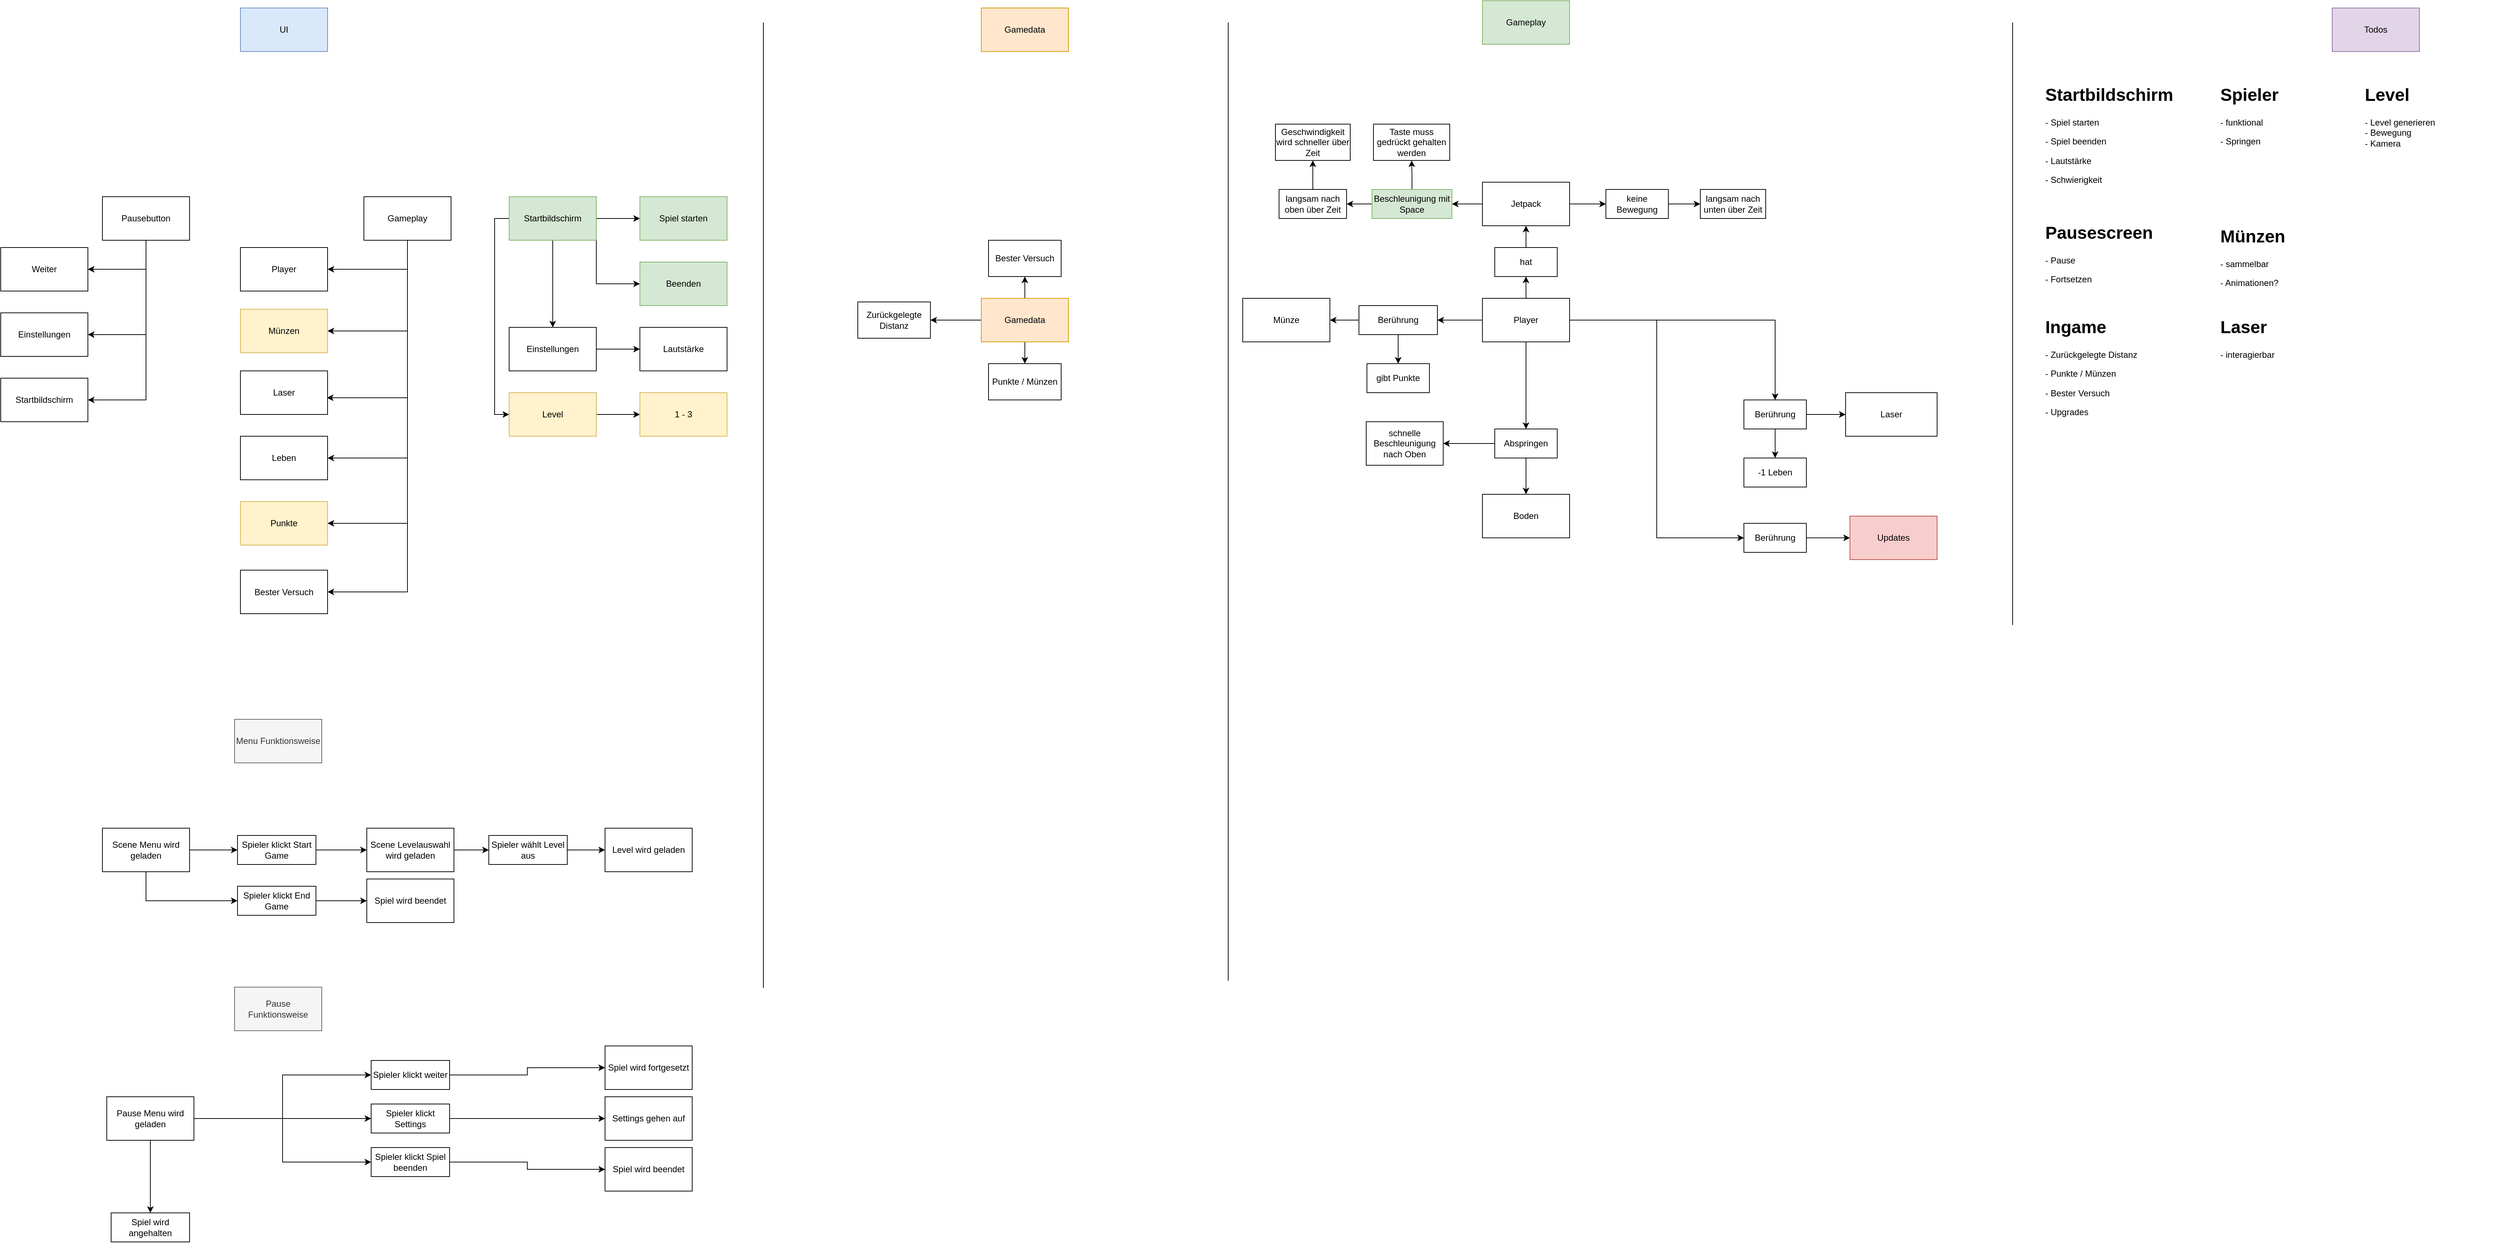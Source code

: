 <mxfile version="18.0.1" type="device"><diagram id="OcahVIRVVJ-UA12_7E7s" name="Page-1"><mxGraphModel dx="3809" dy="3295" grid="1" gridSize="10" guides="1" tooltips="1" connect="1" arrows="1" fold="1" page="1" pageScale="1" pageWidth="827" pageHeight="1169" math="0" shadow="0"><root><mxCell id="0"/><mxCell id="1" parent="0"/><mxCell id="e6_9z1X3Zr17qH-bDpm9-6" style="edgeStyle=orthogonalEdgeStyle;rounded=0;orthogonalLoop=1;jettySize=auto;html=1;exitX=1;exitY=0.5;exitDx=0;exitDy=0;" parent="1" source="e6_9z1X3Zr17qH-bDpm9-1" target="e6_9z1X3Zr17qH-bDpm9-5" edge="1"><mxGeometry relative="1" as="geometry"/></mxCell><mxCell id="e6_9z1X3Zr17qH-bDpm9-14" style="edgeStyle=orthogonalEdgeStyle;rounded=0;orthogonalLoop=1;jettySize=auto;html=1;exitX=0;exitY=0.5;exitDx=0;exitDy=0;" parent="1" source="e6_9z1X3Zr17qH-bDpm9-1" target="e6_9z1X3Zr17qH-bDpm9-10" edge="1"><mxGeometry relative="1" as="geometry"/></mxCell><mxCell id="e6_9z1X3Zr17qH-bDpm9-19" style="edgeStyle=orthogonalEdgeStyle;rounded=0;orthogonalLoop=1;jettySize=auto;html=1;exitX=0.5;exitY=1;exitDx=0;exitDy=0;" parent="1" source="e6_9z1X3Zr17qH-bDpm9-1" target="e6_9z1X3Zr17qH-bDpm9-18" edge="1"><mxGeometry relative="1" as="geometry"/></mxCell><mxCell id="e6_9z1X3Zr17qH-bDpm9-24" style="edgeStyle=orthogonalEdgeStyle;rounded=0;orthogonalLoop=1;jettySize=auto;html=1;exitX=0.5;exitY=0;exitDx=0;exitDy=0;entryX=0.5;entryY=1;entryDx=0;entryDy=0;" parent="1" source="e6_9z1X3Zr17qH-bDpm9-1" target="e6_9z1X3Zr17qH-bDpm9-25" edge="1"><mxGeometry relative="1" as="geometry"><mxPoint x="260" y="150" as="targetPoint"/></mxGeometry></mxCell><mxCell id="e6_9z1X3Zr17qH-bDpm9-104" style="edgeStyle=orthogonalEdgeStyle;rounded=0;orthogonalLoop=1;jettySize=auto;html=1;exitX=1;exitY=0.5;exitDx=0;exitDy=0;entryX=0;entryY=0.5;entryDx=0;entryDy=0;" parent="1" source="e6_9z1X3Zr17qH-bDpm9-1" target="e6_9z1X3Zr17qH-bDpm9-101" edge="1"><mxGeometry relative="1" as="geometry"/></mxCell><mxCell id="e6_9z1X3Zr17qH-bDpm9-1" value="Player" style="rounded=0;whiteSpace=wrap;html=1;" parent="1" vertex="1"><mxGeometry x="230" y="220" width="120" height="60" as="geometry"/></mxCell><mxCell id="e6_9z1X3Zr17qH-bDpm9-2" value="Laser" style="rounded=0;whiteSpace=wrap;html=1;" parent="1" vertex="1"><mxGeometry x="730" y="350" width="126" height="60" as="geometry"/></mxCell><mxCell id="e6_9z1X3Zr17qH-bDpm9-3" value="Münze" style="rounded=0;whiteSpace=wrap;html=1;" parent="1" vertex="1"><mxGeometry x="-100" y="220" width="120" height="60" as="geometry"/></mxCell><mxCell id="e6_9z1X3Zr17qH-bDpm9-4" value="Boden" style="rounded=0;whiteSpace=wrap;html=1;" parent="1" vertex="1"><mxGeometry x="230" y="490" width="120" height="60" as="geometry"/></mxCell><mxCell id="e6_9z1X3Zr17qH-bDpm9-7" style="edgeStyle=orthogonalEdgeStyle;rounded=0;orthogonalLoop=1;jettySize=auto;html=1;exitX=1;exitY=0.5;exitDx=0;exitDy=0;entryX=0;entryY=0.5;entryDx=0;entryDy=0;" parent="1" source="e6_9z1X3Zr17qH-bDpm9-5" target="e6_9z1X3Zr17qH-bDpm9-2" edge="1"><mxGeometry relative="1" as="geometry"/></mxCell><mxCell id="e6_9z1X3Zr17qH-bDpm9-9" style="edgeStyle=orthogonalEdgeStyle;rounded=0;orthogonalLoop=1;jettySize=auto;html=1;exitX=0.5;exitY=1;exitDx=0;exitDy=0;entryX=0.5;entryY=0;entryDx=0;entryDy=0;" parent="1" source="e6_9z1X3Zr17qH-bDpm9-5" target="e6_9z1X3Zr17qH-bDpm9-8" edge="1"><mxGeometry relative="1" as="geometry"/></mxCell><mxCell id="e6_9z1X3Zr17qH-bDpm9-5" value="Berührung" style="rounded=0;whiteSpace=wrap;html=1;" parent="1" vertex="1"><mxGeometry x="590" y="360" width="86" height="40" as="geometry"/></mxCell><mxCell id="e6_9z1X3Zr17qH-bDpm9-8" value="-1 Leben" style="rounded=0;whiteSpace=wrap;html=1;" parent="1" vertex="1"><mxGeometry x="590" y="440" width="86" height="40" as="geometry"/></mxCell><mxCell id="e6_9z1X3Zr17qH-bDpm9-15" style="edgeStyle=orthogonalEdgeStyle;rounded=0;orthogonalLoop=1;jettySize=auto;html=1;exitX=0;exitY=0.5;exitDx=0;exitDy=0;entryX=1;entryY=0.5;entryDx=0;entryDy=0;" parent="1" source="e6_9z1X3Zr17qH-bDpm9-10" target="e6_9z1X3Zr17qH-bDpm9-3" edge="1"><mxGeometry relative="1" as="geometry"/></mxCell><mxCell id="e6_9z1X3Zr17qH-bDpm9-17" style="edgeStyle=orthogonalEdgeStyle;rounded=0;orthogonalLoop=1;jettySize=auto;html=1;exitX=0.5;exitY=1;exitDx=0;exitDy=0;entryX=0.5;entryY=0;entryDx=0;entryDy=0;" parent="1" source="e6_9z1X3Zr17qH-bDpm9-10" target="e6_9z1X3Zr17qH-bDpm9-16" edge="1"><mxGeometry relative="1" as="geometry"/></mxCell><mxCell id="e6_9z1X3Zr17qH-bDpm9-10" value="Berührung" style="rounded=0;whiteSpace=wrap;html=1;" parent="1" vertex="1"><mxGeometry x="60" y="230" width="108" height="40" as="geometry"/></mxCell><mxCell id="e6_9z1X3Zr17qH-bDpm9-16" value="gibt Punkte" style="rounded=0;whiteSpace=wrap;html=1;" parent="1" vertex="1"><mxGeometry x="71" y="310" width="86" height="40" as="geometry"/></mxCell><mxCell id="e6_9z1X3Zr17qH-bDpm9-21" style="edgeStyle=orthogonalEdgeStyle;rounded=0;orthogonalLoop=1;jettySize=auto;html=1;exitX=0.5;exitY=1;exitDx=0;exitDy=0;entryX=0.5;entryY=0;entryDx=0;entryDy=0;" parent="1" source="e6_9z1X3Zr17qH-bDpm9-18" target="e6_9z1X3Zr17qH-bDpm9-4" edge="1"><mxGeometry relative="1" as="geometry"/></mxCell><mxCell id="e6_9z1X3Zr17qH-bDpm9-23" style="edgeStyle=orthogonalEdgeStyle;rounded=0;orthogonalLoop=1;jettySize=auto;html=1;exitX=0;exitY=0.5;exitDx=0;exitDy=0;" parent="1" source="e6_9z1X3Zr17qH-bDpm9-18" target="e6_9z1X3Zr17qH-bDpm9-22" edge="1"><mxGeometry relative="1" as="geometry"/></mxCell><mxCell id="e6_9z1X3Zr17qH-bDpm9-18" value="Abspringen" style="rounded=0;whiteSpace=wrap;html=1;" parent="1" vertex="1"><mxGeometry x="247" y="400" width="86" height="40" as="geometry"/></mxCell><mxCell id="e6_9z1X3Zr17qH-bDpm9-22" value="schnelle Beschleunigung nach Oben" style="rounded=0;whiteSpace=wrap;html=1;" parent="1" vertex="1"><mxGeometry x="70" y="390" width="106" height="60" as="geometry"/></mxCell><mxCell id="e6_9z1X3Zr17qH-bDpm9-27" style="edgeStyle=orthogonalEdgeStyle;rounded=0;orthogonalLoop=1;jettySize=auto;html=1;exitX=0.5;exitY=0;exitDx=0;exitDy=0;entryX=0.5;entryY=1;entryDx=0;entryDy=0;" parent="1" source="e6_9z1X3Zr17qH-bDpm9-25" target="e6_9z1X3Zr17qH-bDpm9-26" edge="1"><mxGeometry relative="1" as="geometry"/></mxCell><mxCell id="e6_9z1X3Zr17qH-bDpm9-25" value="hat" style="rounded=0;whiteSpace=wrap;html=1;" parent="1" vertex="1"><mxGeometry x="247" y="150" width="86" height="40" as="geometry"/></mxCell><mxCell id="e6_9z1X3Zr17qH-bDpm9-38" style="edgeStyle=orthogonalEdgeStyle;rounded=0;orthogonalLoop=1;jettySize=auto;html=1;exitX=1;exitY=0.5;exitDx=0;exitDy=0;entryX=0;entryY=0.5;entryDx=0;entryDy=0;" parent="1" source="e6_9z1X3Zr17qH-bDpm9-26" target="e6_9z1X3Zr17qH-bDpm9-33" edge="1"><mxGeometry relative="1" as="geometry"/></mxCell><mxCell id="e6_9z1X3Zr17qH-bDpm9-44" style="edgeStyle=orthogonalEdgeStyle;rounded=0;orthogonalLoop=1;jettySize=auto;html=1;exitX=0;exitY=0.5;exitDx=0;exitDy=0;entryX=1;entryY=0.5;entryDx=0;entryDy=0;" parent="1" source="e6_9z1X3Zr17qH-bDpm9-26" target="e6_9z1X3Zr17qH-bDpm9-36" edge="1"><mxGeometry relative="1" as="geometry"/></mxCell><mxCell id="e6_9z1X3Zr17qH-bDpm9-26" value="Jetpack" style="rounded=0;whiteSpace=wrap;html=1;" parent="1" vertex="1"><mxGeometry x="230" y="60" width="120" height="60" as="geometry"/></mxCell><mxCell id="e6_9z1X3Zr17qH-bDpm9-39" style="edgeStyle=orthogonalEdgeStyle;rounded=0;orthogonalLoop=1;jettySize=auto;html=1;exitX=1;exitY=0.5;exitDx=0;exitDy=0;entryX=0;entryY=0.5;entryDx=0;entryDy=0;" parent="1" source="e6_9z1X3Zr17qH-bDpm9-33" target="e6_9z1X3Zr17qH-bDpm9-35" edge="1"><mxGeometry relative="1" as="geometry"/></mxCell><mxCell id="e6_9z1X3Zr17qH-bDpm9-33" value="keine Bewegung" style="rounded=0;whiteSpace=wrap;html=1;" parent="1" vertex="1"><mxGeometry x="400" y="70" width="86" height="40" as="geometry"/></mxCell><mxCell id="e6_9z1X3Zr17qH-bDpm9-35" value="langsam nach unten über Zeit" style="rounded=0;whiteSpace=wrap;html=1;" parent="1" vertex="1"><mxGeometry x="530" y="70" width="90" height="40" as="geometry"/></mxCell><mxCell id="e6_9z1X3Zr17qH-bDpm9-45" style="edgeStyle=orthogonalEdgeStyle;rounded=0;orthogonalLoop=1;jettySize=auto;html=1;exitX=0;exitY=0.5;exitDx=0;exitDy=0;entryX=1;entryY=0.5;entryDx=0;entryDy=0;" parent="1" source="e6_9z1X3Zr17qH-bDpm9-36" target="e6_9z1X3Zr17qH-bDpm9-41" edge="1"><mxGeometry relative="1" as="geometry"/></mxCell><mxCell id="e6_9z1X3Zr17qH-bDpm9-49" style="edgeStyle=orthogonalEdgeStyle;rounded=0;orthogonalLoop=1;jettySize=auto;html=1;exitX=0.5;exitY=0;exitDx=0;exitDy=0;entryX=0.5;entryY=1;entryDx=0;entryDy=0;" parent="1" source="e6_9z1X3Zr17qH-bDpm9-36" target="e6_9z1X3Zr17qH-bDpm9-48" edge="1"><mxGeometry relative="1" as="geometry"/></mxCell><mxCell id="e6_9z1X3Zr17qH-bDpm9-36" value="Beschleunigung mit Space" style="rounded=0;whiteSpace=wrap;html=1;fillColor=#d5e8d4;strokeColor=#82b366;" parent="1" vertex="1"><mxGeometry x="78" y="70" width="110" height="40" as="geometry"/></mxCell><mxCell id="e6_9z1X3Zr17qH-bDpm9-47" style="edgeStyle=orthogonalEdgeStyle;rounded=0;orthogonalLoop=1;jettySize=auto;html=1;exitX=0.5;exitY=0;exitDx=0;exitDy=0;entryX=0.5;entryY=1;entryDx=0;entryDy=0;" parent="1" source="e6_9z1X3Zr17qH-bDpm9-41" target="e6_9z1X3Zr17qH-bDpm9-46" edge="1"><mxGeometry relative="1" as="geometry"/></mxCell><mxCell id="e6_9z1X3Zr17qH-bDpm9-41" value="langsam nach oben über Zeit" style="rounded=0;whiteSpace=wrap;html=1;" parent="1" vertex="1"><mxGeometry x="-50" y="70" width="93" height="40" as="geometry"/></mxCell><mxCell id="e6_9z1X3Zr17qH-bDpm9-46" value="Geschwindigkeit wird schneller über Zeit" style="rounded=0;whiteSpace=wrap;html=1;" parent="1" vertex="1"><mxGeometry x="-55" y="-20" width="103" height="50" as="geometry"/></mxCell><mxCell id="e6_9z1X3Zr17qH-bDpm9-48" value="Taste muss gedrückt gehalten werden" style="rounded=0;whiteSpace=wrap;html=1;" parent="1" vertex="1"><mxGeometry x="80" y="-20" width="105" height="50" as="geometry"/></mxCell><mxCell id="e6_9z1X3Zr17qH-bDpm9-52" style="edgeStyle=orthogonalEdgeStyle;rounded=0;orthogonalLoop=1;jettySize=auto;html=1;exitX=0.5;exitY=1;exitDx=0;exitDy=0;entryX=0.5;entryY=0;entryDx=0;entryDy=0;" parent="1" source="e6_9z1X3Zr17qH-bDpm9-50" target="e6_9z1X3Zr17qH-bDpm9-51" edge="1"><mxGeometry relative="1" as="geometry"/></mxCell><mxCell id="e6_9z1X3Zr17qH-bDpm9-55" style="edgeStyle=orthogonalEdgeStyle;rounded=0;orthogonalLoop=1;jettySize=auto;html=1;exitX=0;exitY=0.5;exitDx=0;exitDy=0;entryX=1;entryY=0.5;entryDx=0;entryDy=0;" parent="1" source="e6_9z1X3Zr17qH-bDpm9-50" target="e6_9z1X3Zr17qH-bDpm9-53" edge="1"><mxGeometry relative="1" as="geometry"/></mxCell><mxCell id="e6_9z1X3Zr17qH-bDpm9-57" style="edgeStyle=orthogonalEdgeStyle;rounded=0;orthogonalLoop=1;jettySize=auto;html=1;exitX=0.5;exitY=0;exitDx=0;exitDy=0;entryX=0.5;entryY=1;entryDx=0;entryDy=0;" parent="1" source="e6_9z1X3Zr17qH-bDpm9-50" target="e6_9z1X3Zr17qH-bDpm9-56" edge="1"><mxGeometry relative="1" as="geometry"/></mxCell><mxCell id="e6_9z1X3Zr17qH-bDpm9-50" value="Gamedata" style="rounded=0;whiteSpace=wrap;html=1;fillColor=#ffe6cc;strokeColor=#d79b00;" parent="1" vertex="1"><mxGeometry x="-460" y="220" width="120" height="60" as="geometry"/></mxCell><mxCell id="e6_9z1X3Zr17qH-bDpm9-51" value="Punkte / Münzen" style="rounded=0;whiteSpace=wrap;html=1;" parent="1" vertex="1"><mxGeometry x="-450" y="310" width="100" height="50" as="geometry"/></mxCell><mxCell id="e6_9z1X3Zr17qH-bDpm9-53" value="Zurückgelegte Distanz" style="rounded=0;whiteSpace=wrap;html=1;" parent="1" vertex="1"><mxGeometry x="-630" y="225" width="100" height="50" as="geometry"/></mxCell><mxCell id="e6_9z1X3Zr17qH-bDpm9-56" value="Bester Versuch" style="rounded=0;whiteSpace=wrap;html=1;" parent="1" vertex="1"><mxGeometry x="-450" y="140" width="100" height="50" as="geometry"/></mxCell><mxCell id="e6_9z1X3Zr17qH-bDpm9-58" value="Gameplay" style="rounded=0;whiteSpace=wrap;html=1;fillColor=#d5e8d4;strokeColor=#82b366;" parent="1" vertex="1"><mxGeometry x="230" y="-190" width="120" height="60" as="geometry"/></mxCell><mxCell id="e6_9z1X3Zr17qH-bDpm9-59" value="" style="endArrow=none;html=1;rounded=0;" parent="1" edge="1"><mxGeometry width="50" height="50" relative="1" as="geometry"><mxPoint x="-120" y="1160" as="sourcePoint"/><mxPoint x="-120" y="-160" as="targetPoint"/></mxGeometry></mxCell><mxCell id="e6_9z1X3Zr17qH-bDpm9-60" value="Gamedata" style="rounded=0;whiteSpace=wrap;html=1;fillColor=#ffe6cc;strokeColor=#d79b00;" parent="1" vertex="1"><mxGeometry x="-460" y="-180" width="120" height="60" as="geometry"/></mxCell><mxCell id="e6_9z1X3Zr17qH-bDpm9-61" value="" style="endArrow=none;html=1;rounded=0;" parent="1" edge="1"><mxGeometry width="50" height="50" relative="1" as="geometry"><mxPoint x="-760" y="1170" as="sourcePoint"/><mxPoint x="-760" y="-160" as="targetPoint"/></mxGeometry></mxCell><mxCell id="e6_9z1X3Zr17qH-bDpm9-62" value="UI" style="rounded=0;whiteSpace=wrap;html=1;fillColor=#dae8fc;strokeColor=#6c8ebf;" parent="1" vertex="1"><mxGeometry x="-1480" y="-180" width="120" height="60" as="geometry"/></mxCell><mxCell id="e6_9z1X3Zr17qH-bDpm9-65" style="edgeStyle=orthogonalEdgeStyle;rounded=0;orthogonalLoop=1;jettySize=auto;html=1;exitX=1;exitY=0.5;exitDx=0;exitDy=0;entryX=0;entryY=0.5;entryDx=0;entryDy=0;" parent="1" source="e6_9z1X3Zr17qH-bDpm9-63" target="e6_9z1X3Zr17qH-bDpm9-64" edge="1"><mxGeometry relative="1" as="geometry"/></mxCell><mxCell id="e6_9z1X3Zr17qH-bDpm9-67" style="edgeStyle=orthogonalEdgeStyle;rounded=0;orthogonalLoop=1;jettySize=auto;html=1;exitX=1;exitY=1;exitDx=0;exitDy=0;entryX=0;entryY=0.5;entryDx=0;entryDy=0;" parent="1" source="e6_9z1X3Zr17qH-bDpm9-63" target="e6_9z1X3Zr17qH-bDpm9-66" edge="1"><mxGeometry relative="1" as="geometry"/></mxCell><mxCell id="e6_9z1X3Zr17qH-bDpm9-70" style="edgeStyle=orthogonalEdgeStyle;rounded=0;orthogonalLoop=1;jettySize=auto;html=1;exitX=0.5;exitY=1;exitDx=0;exitDy=0;entryX=0.5;entryY=0;entryDx=0;entryDy=0;" parent="1" source="e6_9z1X3Zr17qH-bDpm9-63" target="e6_9z1X3Zr17qH-bDpm9-68" edge="1"><mxGeometry relative="1" as="geometry"/></mxCell><mxCell id="-7rvbUZR12Ux_KPL9C_B-22" style="edgeStyle=orthogonalEdgeStyle;rounded=0;orthogonalLoop=1;jettySize=auto;html=1;exitX=0;exitY=0.5;exitDx=0;exitDy=0;entryX=0;entryY=0.5;entryDx=0;entryDy=0;" edge="1" parent="1" source="e6_9z1X3Zr17qH-bDpm9-63" target="e6_9z1X3Zr17qH-bDpm9-73"><mxGeometry relative="1" as="geometry"/></mxCell><mxCell id="e6_9z1X3Zr17qH-bDpm9-63" value="Startbildschirm" style="rounded=0;whiteSpace=wrap;html=1;fillColor=#d5e8d4;strokeColor=#82b366;" parent="1" vertex="1"><mxGeometry x="-1110" y="80" width="120" height="60" as="geometry"/></mxCell><mxCell id="e6_9z1X3Zr17qH-bDpm9-64" value="Spiel starten" style="rounded=0;whiteSpace=wrap;html=1;fillColor=#d5e8d4;strokeColor=#82b366;" parent="1" vertex="1"><mxGeometry x="-930" y="80" width="120" height="60" as="geometry"/></mxCell><mxCell id="e6_9z1X3Zr17qH-bDpm9-66" value="Beenden" style="rounded=0;whiteSpace=wrap;html=1;fillColor=#d5e8d4;strokeColor=#82b366;" parent="1" vertex="1"><mxGeometry x="-930" y="170" width="120" height="60" as="geometry"/></mxCell><mxCell id="e6_9z1X3Zr17qH-bDpm9-72" style="edgeStyle=orthogonalEdgeStyle;rounded=0;orthogonalLoop=1;jettySize=auto;html=1;exitX=1;exitY=0.5;exitDx=0;exitDy=0;entryX=0;entryY=0.5;entryDx=0;entryDy=0;" parent="1" source="e6_9z1X3Zr17qH-bDpm9-68" target="e6_9z1X3Zr17qH-bDpm9-71" edge="1"><mxGeometry relative="1" as="geometry"/></mxCell><mxCell id="e6_9z1X3Zr17qH-bDpm9-68" value="Einstellungen" style="rounded=0;whiteSpace=wrap;html=1;" parent="1" vertex="1"><mxGeometry x="-1110" y="260" width="120" height="60" as="geometry"/></mxCell><mxCell id="e6_9z1X3Zr17qH-bDpm9-71" value="Lautstärke" style="rounded=0;whiteSpace=wrap;html=1;" parent="1" vertex="1"><mxGeometry x="-930" y="260" width="120" height="60" as="geometry"/></mxCell><mxCell id="-7rvbUZR12Ux_KPL9C_B-1" style="edgeStyle=orthogonalEdgeStyle;rounded=0;orthogonalLoop=1;jettySize=auto;html=1;exitX=1;exitY=0.5;exitDx=0;exitDy=0;entryX=0;entryY=0.5;entryDx=0;entryDy=0;" edge="1" parent="1" source="e6_9z1X3Zr17qH-bDpm9-73" target="e6_9z1X3Zr17qH-bDpm9-75"><mxGeometry relative="1" as="geometry"/></mxCell><mxCell id="e6_9z1X3Zr17qH-bDpm9-73" value="Level" style="rounded=0;whiteSpace=wrap;html=1;fillColor=#fff2cc;strokeColor=#d6b656;" parent="1" vertex="1"><mxGeometry x="-1110" y="350" width="120" height="60" as="geometry"/></mxCell><mxCell id="e6_9z1X3Zr17qH-bDpm9-75" value="1 - 3" style="rounded=0;whiteSpace=wrap;html=1;fillColor=#fff2cc;strokeColor=#d6b656;" parent="1" vertex="1"><mxGeometry x="-930" y="350" width="120" height="60" as="geometry"/></mxCell><mxCell id="e6_9z1X3Zr17qH-bDpm9-86" style="edgeStyle=orthogonalEdgeStyle;rounded=0;orthogonalLoop=1;jettySize=auto;html=1;exitX=0.5;exitY=1;exitDx=0;exitDy=0;entryX=1;entryY=0.5;entryDx=0;entryDy=0;" parent="1" source="e6_9z1X3Zr17qH-bDpm9-79" target="e6_9z1X3Zr17qH-bDpm9-80" edge="1"><mxGeometry relative="1" as="geometry"/></mxCell><mxCell id="e6_9z1X3Zr17qH-bDpm9-87" style="edgeStyle=orthogonalEdgeStyle;rounded=0;orthogonalLoop=1;jettySize=auto;html=1;exitX=0.5;exitY=1;exitDx=0;exitDy=0;entryX=1;entryY=0.5;entryDx=0;entryDy=0;" parent="1" source="e6_9z1X3Zr17qH-bDpm9-79" target="e6_9z1X3Zr17qH-bDpm9-81" edge="1"><mxGeometry relative="1" as="geometry"/></mxCell><mxCell id="e6_9z1X3Zr17qH-bDpm9-88" style="edgeStyle=orthogonalEdgeStyle;rounded=0;orthogonalLoop=1;jettySize=auto;html=1;exitX=0.5;exitY=1;exitDx=0;exitDy=0;entryX=0.992;entryY=0.617;entryDx=0;entryDy=0;entryPerimeter=0;" parent="1" source="e6_9z1X3Zr17qH-bDpm9-79" target="e6_9z1X3Zr17qH-bDpm9-82" edge="1"><mxGeometry relative="1" as="geometry"/></mxCell><mxCell id="e6_9z1X3Zr17qH-bDpm9-89" style="edgeStyle=orthogonalEdgeStyle;rounded=0;orthogonalLoop=1;jettySize=auto;html=1;exitX=0.5;exitY=1;exitDx=0;exitDy=0;entryX=1;entryY=0.5;entryDx=0;entryDy=0;" parent="1" source="e6_9z1X3Zr17qH-bDpm9-79" target="e6_9z1X3Zr17qH-bDpm9-83" edge="1"><mxGeometry relative="1" as="geometry"/></mxCell><mxCell id="e6_9z1X3Zr17qH-bDpm9-90" style="edgeStyle=orthogonalEdgeStyle;rounded=0;orthogonalLoop=1;jettySize=auto;html=1;exitX=0.5;exitY=1;exitDx=0;exitDy=0;entryX=1;entryY=0.5;entryDx=0;entryDy=0;" parent="1" source="e6_9z1X3Zr17qH-bDpm9-79" target="e6_9z1X3Zr17qH-bDpm9-84" edge="1"><mxGeometry relative="1" as="geometry"/></mxCell><mxCell id="e6_9z1X3Zr17qH-bDpm9-91" style="edgeStyle=orthogonalEdgeStyle;rounded=0;orthogonalLoop=1;jettySize=auto;html=1;exitX=0.5;exitY=1;exitDx=0;exitDy=0;entryX=1;entryY=0.5;entryDx=0;entryDy=0;" parent="1" source="e6_9z1X3Zr17qH-bDpm9-79" target="e6_9z1X3Zr17qH-bDpm9-85" edge="1"><mxGeometry relative="1" as="geometry"/></mxCell><mxCell id="e6_9z1X3Zr17qH-bDpm9-79" value="Gameplay" style="rounded=0;whiteSpace=wrap;html=1;" parent="1" vertex="1"><mxGeometry x="-1310" y="80" width="120" height="60" as="geometry"/></mxCell><mxCell id="e6_9z1X3Zr17qH-bDpm9-80" value="Player" style="rounded=0;whiteSpace=wrap;html=1;" parent="1" vertex="1"><mxGeometry x="-1480" y="150" width="120" height="60" as="geometry"/></mxCell><mxCell id="e6_9z1X3Zr17qH-bDpm9-81" value="Münzen" style="rounded=0;whiteSpace=wrap;html=1;fillColor=#fff2cc;strokeColor=#d6b656;" parent="1" vertex="1"><mxGeometry x="-1480" y="235" width="120" height="60" as="geometry"/></mxCell><mxCell id="e6_9z1X3Zr17qH-bDpm9-82" value="Laser" style="rounded=0;whiteSpace=wrap;html=1;" parent="1" vertex="1"><mxGeometry x="-1480" y="320" width="120" height="60" as="geometry"/></mxCell><mxCell id="e6_9z1X3Zr17qH-bDpm9-83" value="Leben" style="rounded=0;whiteSpace=wrap;html=1;" parent="1" vertex="1"><mxGeometry x="-1480" y="410" width="120" height="60" as="geometry"/></mxCell><mxCell id="e6_9z1X3Zr17qH-bDpm9-84" value="Punkte" style="rounded=0;whiteSpace=wrap;html=1;fillColor=#fff2cc;strokeColor=#d6b656;" parent="1" vertex="1"><mxGeometry x="-1480" y="500" width="120" height="60" as="geometry"/></mxCell><mxCell id="e6_9z1X3Zr17qH-bDpm9-85" value="Bester Versuch" style="rounded=0;whiteSpace=wrap;html=1;" parent="1" vertex="1"><mxGeometry x="-1480" y="594.5" width="120" height="60" as="geometry"/></mxCell><mxCell id="e6_9z1X3Zr17qH-bDpm9-97" style="edgeStyle=orthogonalEdgeStyle;rounded=0;orthogonalLoop=1;jettySize=auto;html=1;exitX=0.5;exitY=1;exitDx=0;exitDy=0;entryX=1;entryY=0.5;entryDx=0;entryDy=0;" parent="1" source="e6_9z1X3Zr17qH-bDpm9-93" target="e6_9z1X3Zr17qH-bDpm9-94" edge="1"><mxGeometry relative="1" as="geometry"/></mxCell><mxCell id="e6_9z1X3Zr17qH-bDpm9-99" style="edgeStyle=orthogonalEdgeStyle;rounded=0;orthogonalLoop=1;jettySize=auto;html=1;exitX=0.5;exitY=1;exitDx=0;exitDy=0;entryX=1;entryY=0.5;entryDx=0;entryDy=0;" parent="1" source="e6_9z1X3Zr17qH-bDpm9-93" target="e6_9z1X3Zr17qH-bDpm9-95" edge="1"><mxGeometry relative="1" as="geometry"/></mxCell><mxCell id="e6_9z1X3Zr17qH-bDpm9-100" style="edgeStyle=orthogonalEdgeStyle;rounded=0;orthogonalLoop=1;jettySize=auto;html=1;exitX=0.5;exitY=1;exitDx=0;exitDy=0;entryX=1;entryY=0.5;entryDx=0;entryDy=0;" parent="1" source="e6_9z1X3Zr17qH-bDpm9-93" target="e6_9z1X3Zr17qH-bDpm9-96" edge="1"><mxGeometry relative="1" as="geometry"/></mxCell><mxCell id="e6_9z1X3Zr17qH-bDpm9-93" value="Pausebutton" style="rounded=0;whiteSpace=wrap;html=1;" parent="1" vertex="1"><mxGeometry x="-1670" y="80" width="120" height="60" as="geometry"/></mxCell><mxCell id="e6_9z1X3Zr17qH-bDpm9-94" value="Weiter" style="rounded=0;whiteSpace=wrap;html=1;" parent="1" vertex="1"><mxGeometry x="-1810" y="150" width="120" height="60" as="geometry"/></mxCell><mxCell id="e6_9z1X3Zr17qH-bDpm9-95" value="Einstellungen" style="rounded=0;whiteSpace=wrap;html=1;" parent="1" vertex="1"><mxGeometry x="-1810" y="240" width="120" height="60" as="geometry"/></mxCell><mxCell id="e6_9z1X3Zr17qH-bDpm9-96" value="Startbildschirm" style="rounded=0;whiteSpace=wrap;html=1;" parent="1" vertex="1"><mxGeometry x="-1810" y="330" width="120" height="60" as="geometry"/></mxCell><mxCell id="e6_9z1X3Zr17qH-bDpm9-103" style="edgeStyle=orthogonalEdgeStyle;rounded=0;orthogonalLoop=1;jettySize=auto;html=1;exitX=1;exitY=0.5;exitDx=0;exitDy=0;" parent="1" source="e6_9z1X3Zr17qH-bDpm9-101" target="e6_9z1X3Zr17qH-bDpm9-102" edge="1"><mxGeometry relative="1" as="geometry"/></mxCell><mxCell id="e6_9z1X3Zr17qH-bDpm9-101" value="Berührung" style="rounded=0;whiteSpace=wrap;html=1;" parent="1" vertex="1"><mxGeometry x="590" y="530" width="86" height="40" as="geometry"/></mxCell><mxCell id="e6_9z1X3Zr17qH-bDpm9-102" value="Updates" style="rounded=0;whiteSpace=wrap;html=1;fillColor=#f8cecc;strokeColor=#b85450;" parent="1" vertex="1"><mxGeometry x="736" y="520" width="120" height="60" as="geometry"/></mxCell><mxCell id="_2ONQIb7hyJGjDTA2Mwk-1" value="" style="endArrow=none;html=1;rounded=0;" parent="1" edge="1"><mxGeometry width="50" height="50" relative="1" as="geometry"><mxPoint x="960" y="670" as="sourcePoint"/><mxPoint x="960" y="-160" as="targetPoint"/></mxGeometry></mxCell><mxCell id="_2ONQIb7hyJGjDTA2Mwk-2" value="Todos" style="rounded=0;whiteSpace=wrap;html=1;fillColor=#e1d5e7;strokeColor=#9673a6;" parent="1" vertex="1"><mxGeometry x="1400" y="-180" width="120" height="60" as="geometry"/></mxCell><mxCell id="_2ONQIb7hyJGjDTA2Mwk-3" value="&lt;h1&gt;Startbildschirm&lt;/h1&gt;&lt;p&gt;- Spiel starten&lt;/p&gt;&lt;p&gt;- Spiel beenden&lt;/p&gt;&lt;p&gt;- Lautstärke&lt;/p&gt;&lt;p&gt;- Schwierigkeit&lt;/p&gt;" style="text;html=1;strokeColor=none;fillColor=none;spacing=5;spacingTop=-20;whiteSpace=wrap;overflow=hidden;rounded=0;" parent="1" vertex="1"><mxGeometry x="1000" y="-80" width="190" height="215" as="geometry"/></mxCell><mxCell id="_2ONQIb7hyJGjDTA2Mwk-4" value="&lt;h1&gt;Pausescreen&lt;/h1&gt;&lt;p&gt;- Pause&lt;/p&gt;&lt;p&gt;- Fortsetzen&lt;br&gt;&lt;/p&gt;" style="text;html=1;strokeColor=none;fillColor=none;spacing=5;spacingTop=-20;whiteSpace=wrap;overflow=hidden;rounded=0;" parent="1" vertex="1"><mxGeometry x="1000" y="110" width="190" height="215" as="geometry"/></mxCell><mxCell id="_2ONQIb7hyJGjDTA2Mwk-5" value="&lt;h1&gt;Ingame&lt;/h1&gt;&lt;p&gt;- Zurückgelegte Distanz&lt;/p&gt;&lt;p&gt;- Punkte / Münzen&lt;br&gt;&lt;/p&gt;&lt;p&gt;- Bester Versuch&lt;/p&gt;&lt;p&gt;- Upgrades&lt;br&gt;&lt;/p&gt;" style="text;html=1;strokeColor=none;fillColor=none;spacing=5;spacingTop=-20;whiteSpace=wrap;overflow=hidden;rounded=0;" parent="1" vertex="1"><mxGeometry x="1000" y="240" width="190" height="215" as="geometry"/></mxCell><mxCell id="_2ONQIb7hyJGjDTA2Mwk-6" value="&lt;h1&gt;Spieler&lt;/h1&gt;&lt;p&gt;- funktional&lt;/p&gt;&lt;p&gt;- Springen&lt;br&gt;&lt;/p&gt;" style="text;html=1;strokeColor=none;fillColor=none;spacing=5;spacingTop=-20;whiteSpace=wrap;overflow=hidden;rounded=0;" parent="1" vertex="1"><mxGeometry x="1241" y="-80" width="190" height="215" as="geometry"/></mxCell><mxCell id="_2ONQIb7hyJGjDTA2Mwk-7" value="&lt;h1&gt;Münzen&lt;/h1&gt;&lt;p&gt;- sammelbar&lt;/p&gt;&lt;p&gt;- Animationen?&lt;br&gt;&lt;/p&gt;" style="text;html=1;strokeColor=none;fillColor=none;spacing=5;spacingTop=-20;whiteSpace=wrap;overflow=hidden;rounded=0;" parent="1" vertex="1"><mxGeometry x="1241" y="115" width="190" height="215" as="geometry"/></mxCell><mxCell id="_2ONQIb7hyJGjDTA2Mwk-8" value="&lt;h1&gt;Laser&lt;/h1&gt;&lt;p&gt;- interagierbar&lt;/p&gt;" style="text;html=1;strokeColor=none;fillColor=none;spacing=5;spacingTop=-20;whiteSpace=wrap;overflow=hidden;rounded=0;" parent="1" vertex="1"><mxGeometry x="1241" y="240" width="190" height="215" as="geometry"/></mxCell><mxCell id="_2ONQIb7hyJGjDTA2Mwk-9" value="&lt;h1&gt;Level&lt;/h1&gt;&lt;div&gt;- Level generieren&lt;/div&gt;&lt;div&gt;- Bewegung&lt;/div&gt;&lt;div&gt;- Kamera&lt;br&gt;&lt;/div&gt;" style="text;html=1;strokeColor=none;fillColor=none;spacing=5;spacingTop=-20;whiteSpace=wrap;overflow=hidden;rounded=0;" parent="1" vertex="1"><mxGeometry x="1440" y="-80" width="190" height="215" as="geometry"/></mxCell><mxCell id="-7rvbUZR12Ux_KPL9C_B-4" value="Menu Funktionsweise" style="rounded=0;whiteSpace=wrap;html=1;fillColor=#f5f5f5;strokeColor=#666666;fontColor=#333333;" vertex="1" parent="1"><mxGeometry x="-1488" y="800" width="120" height="60" as="geometry"/></mxCell><mxCell id="-7rvbUZR12Ux_KPL9C_B-9" style="edgeStyle=orthogonalEdgeStyle;rounded=0;orthogonalLoop=1;jettySize=auto;html=1;exitX=1;exitY=0.5;exitDx=0;exitDy=0;" edge="1" parent="1" source="-7rvbUZR12Ux_KPL9C_B-5" target="-7rvbUZR12Ux_KPL9C_B-8"><mxGeometry relative="1" as="geometry"/></mxCell><mxCell id="-7rvbUZR12Ux_KPL9C_B-13" style="edgeStyle=orthogonalEdgeStyle;rounded=0;orthogonalLoop=1;jettySize=auto;html=1;exitX=0.5;exitY=1;exitDx=0;exitDy=0;entryX=0;entryY=0.5;entryDx=0;entryDy=0;" edge="1" parent="1" source="-7rvbUZR12Ux_KPL9C_B-5" target="-7rvbUZR12Ux_KPL9C_B-12"><mxGeometry relative="1" as="geometry"/></mxCell><mxCell id="-7rvbUZR12Ux_KPL9C_B-5" value="Scene Menu wird geladen" style="rounded=0;whiteSpace=wrap;html=1;" vertex="1" parent="1"><mxGeometry x="-1670" y="950" width="120" height="60" as="geometry"/></mxCell><mxCell id="-7rvbUZR12Ux_KPL9C_B-11" style="edgeStyle=orthogonalEdgeStyle;rounded=0;orthogonalLoop=1;jettySize=auto;html=1;exitX=1;exitY=0.5;exitDx=0;exitDy=0;" edge="1" parent="1" source="-7rvbUZR12Ux_KPL9C_B-8" target="-7rvbUZR12Ux_KPL9C_B-10"><mxGeometry relative="1" as="geometry"/></mxCell><mxCell id="-7rvbUZR12Ux_KPL9C_B-8" value="Spieler klickt Start Game" style="rounded=0;whiteSpace=wrap;html=1;" vertex="1" parent="1"><mxGeometry x="-1484" y="960" width="108" height="40" as="geometry"/></mxCell><mxCell id="-7rvbUZR12Ux_KPL9C_B-19" style="edgeStyle=orthogonalEdgeStyle;rounded=0;orthogonalLoop=1;jettySize=auto;html=1;exitX=1;exitY=0.5;exitDx=0;exitDy=0;entryX=0;entryY=0.5;entryDx=0;entryDy=0;" edge="1" parent="1" source="-7rvbUZR12Ux_KPL9C_B-10" target="-7rvbUZR12Ux_KPL9C_B-18"><mxGeometry relative="1" as="geometry"/></mxCell><mxCell id="-7rvbUZR12Ux_KPL9C_B-10" value="Scene Levelauswahl wird geladen" style="rounded=0;whiteSpace=wrap;html=1;" vertex="1" parent="1"><mxGeometry x="-1306" y="950" width="120" height="60" as="geometry"/></mxCell><mxCell id="-7rvbUZR12Ux_KPL9C_B-15" style="edgeStyle=orthogonalEdgeStyle;rounded=0;orthogonalLoop=1;jettySize=auto;html=1;exitX=1;exitY=0.5;exitDx=0;exitDy=0;" edge="1" parent="1" source="-7rvbUZR12Ux_KPL9C_B-12" target="-7rvbUZR12Ux_KPL9C_B-14"><mxGeometry relative="1" as="geometry"/></mxCell><mxCell id="-7rvbUZR12Ux_KPL9C_B-12" value="Spieler klickt End Game" style="rounded=0;whiteSpace=wrap;html=1;" vertex="1" parent="1"><mxGeometry x="-1484" y="1030" width="108" height="40" as="geometry"/></mxCell><mxCell id="-7rvbUZR12Ux_KPL9C_B-14" value="Spiel wird beendet" style="rounded=0;whiteSpace=wrap;html=1;" vertex="1" parent="1"><mxGeometry x="-1306" y="1020" width="120" height="60" as="geometry"/></mxCell><mxCell id="-7rvbUZR12Ux_KPL9C_B-21" style="edgeStyle=orthogonalEdgeStyle;rounded=0;orthogonalLoop=1;jettySize=auto;html=1;exitX=1;exitY=0.5;exitDx=0;exitDy=0;entryX=0;entryY=0.5;entryDx=0;entryDy=0;" edge="1" parent="1" source="-7rvbUZR12Ux_KPL9C_B-18" target="-7rvbUZR12Ux_KPL9C_B-20"><mxGeometry relative="1" as="geometry"/></mxCell><mxCell id="-7rvbUZR12Ux_KPL9C_B-18" value="Spieler wählt Level aus" style="rounded=0;whiteSpace=wrap;html=1;" vertex="1" parent="1"><mxGeometry x="-1138" y="960" width="108" height="40" as="geometry"/></mxCell><mxCell id="-7rvbUZR12Ux_KPL9C_B-20" value="Level wird geladen" style="rounded=0;whiteSpace=wrap;html=1;" vertex="1" parent="1"><mxGeometry x="-978" y="950" width="120" height="60" as="geometry"/></mxCell><mxCell id="-7rvbUZR12Ux_KPL9C_B-23" value="Pause Funktionsweise" style="rounded=0;whiteSpace=wrap;html=1;fillColor=#f5f5f5;strokeColor=#666666;fontColor=#333333;" vertex="1" parent="1"><mxGeometry x="-1488" y="1169" width="120" height="60" as="geometry"/></mxCell><mxCell id="-7rvbUZR12Ux_KPL9C_B-28" style="edgeStyle=orthogonalEdgeStyle;rounded=0;orthogonalLoop=1;jettySize=auto;html=1;exitX=1;exitY=0.5;exitDx=0;exitDy=0;entryX=0;entryY=0.5;entryDx=0;entryDy=0;" edge="1" parent="1" source="-7rvbUZR12Ux_KPL9C_B-24" target="-7rvbUZR12Ux_KPL9C_B-25"><mxGeometry relative="1" as="geometry"/></mxCell><mxCell id="-7rvbUZR12Ux_KPL9C_B-29" style="edgeStyle=orthogonalEdgeStyle;rounded=0;orthogonalLoop=1;jettySize=auto;html=1;exitX=1;exitY=0.5;exitDx=0;exitDy=0;entryX=0;entryY=0.5;entryDx=0;entryDy=0;" edge="1" parent="1" source="-7rvbUZR12Ux_KPL9C_B-24" target="-7rvbUZR12Ux_KPL9C_B-26"><mxGeometry relative="1" as="geometry"/></mxCell><mxCell id="-7rvbUZR12Ux_KPL9C_B-30" style="edgeStyle=orthogonalEdgeStyle;rounded=0;orthogonalLoop=1;jettySize=auto;html=1;exitX=1;exitY=0.5;exitDx=0;exitDy=0;entryX=0;entryY=0.5;entryDx=0;entryDy=0;" edge="1" parent="1" source="-7rvbUZR12Ux_KPL9C_B-24" target="-7rvbUZR12Ux_KPL9C_B-27"><mxGeometry relative="1" as="geometry"/></mxCell><mxCell id="-7rvbUZR12Ux_KPL9C_B-33" style="edgeStyle=orthogonalEdgeStyle;rounded=0;orthogonalLoop=1;jettySize=auto;html=1;exitX=0.5;exitY=1;exitDx=0;exitDy=0;" edge="1" parent="1" source="-7rvbUZR12Ux_KPL9C_B-24" target="-7rvbUZR12Ux_KPL9C_B-32"><mxGeometry relative="1" as="geometry"/></mxCell><mxCell id="-7rvbUZR12Ux_KPL9C_B-24" value="Pause Menu wird geladen" style="rounded=0;whiteSpace=wrap;html=1;" vertex="1" parent="1"><mxGeometry x="-1664" y="1320" width="120" height="60" as="geometry"/></mxCell><mxCell id="-7rvbUZR12Ux_KPL9C_B-35" style="edgeStyle=orthogonalEdgeStyle;rounded=0;orthogonalLoop=1;jettySize=auto;html=1;exitX=1;exitY=0.5;exitDx=0;exitDy=0;entryX=0;entryY=0.5;entryDx=0;entryDy=0;" edge="1" parent="1" source="-7rvbUZR12Ux_KPL9C_B-25" target="-7rvbUZR12Ux_KPL9C_B-34"><mxGeometry relative="1" as="geometry"/></mxCell><mxCell id="-7rvbUZR12Ux_KPL9C_B-25" value="Spieler klickt weiter" style="rounded=0;whiteSpace=wrap;html=1;" vertex="1" parent="1"><mxGeometry x="-1300" y="1270" width="108" height="40" as="geometry"/></mxCell><mxCell id="-7rvbUZR12Ux_KPL9C_B-37" style="edgeStyle=orthogonalEdgeStyle;rounded=0;orthogonalLoop=1;jettySize=auto;html=1;exitX=1;exitY=0.5;exitDx=0;exitDy=0;entryX=0;entryY=0.5;entryDx=0;entryDy=0;" edge="1" parent="1" source="-7rvbUZR12Ux_KPL9C_B-26" target="-7rvbUZR12Ux_KPL9C_B-36"><mxGeometry relative="1" as="geometry"/></mxCell><mxCell id="-7rvbUZR12Ux_KPL9C_B-26" value="Spieler klickt Settings" style="rounded=0;whiteSpace=wrap;html=1;" vertex="1" parent="1"><mxGeometry x="-1300" y="1330" width="108" height="40" as="geometry"/></mxCell><mxCell id="-7rvbUZR12Ux_KPL9C_B-39" style="edgeStyle=orthogonalEdgeStyle;rounded=0;orthogonalLoop=1;jettySize=auto;html=1;exitX=1;exitY=0.5;exitDx=0;exitDy=0;entryX=0;entryY=0.5;entryDx=0;entryDy=0;" edge="1" parent="1" source="-7rvbUZR12Ux_KPL9C_B-27" target="-7rvbUZR12Ux_KPL9C_B-38"><mxGeometry relative="1" as="geometry"/></mxCell><mxCell id="-7rvbUZR12Ux_KPL9C_B-27" value="Spieler klickt Spiel beenden" style="rounded=0;whiteSpace=wrap;html=1;" vertex="1" parent="1"><mxGeometry x="-1300" y="1390" width="108" height="40" as="geometry"/></mxCell><mxCell id="-7rvbUZR12Ux_KPL9C_B-32" value="Spiel wird angehalten" style="rounded=0;whiteSpace=wrap;html=1;" vertex="1" parent="1"><mxGeometry x="-1658" y="1480" width="108" height="40" as="geometry"/></mxCell><mxCell id="-7rvbUZR12Ux_KPL9C_B-34" value="Spiel wird fortgesetzt" style="rounded=0;whiteSpace=wrap;html=1;" vertex="1" parent="1"><mxGeometry x="-978" y="1250" width="120" height="60" as="geometry"/></mxCell><mxCell id="-7rvbUZR12Ux_KPL9C_B-36" value="&lt;div&gt;Settings gehen auf&lt;br&gt;&lt;/div&gt;" style="rounded=0;whiteSpace=wrap;html=1;" vertex="1" parent="1"><mxGeometry x="-978" y="1320" width="120" height="60" as="geometry"/></mxCell><mxCell id="-7rvbUZR12Ux_KPL9C_B-38" value="&lt;div&gt;Spiel wird beendet&lt;/div&gt;" style="rounded=0;whiteSpace=wrap;html=1;" vertex="1" parent="1"><mxGeometry x="-978" y="1390" width="120" height="60" as="geometry"/></mxCell></root></mxGraphModel></diagram></mxfile>
